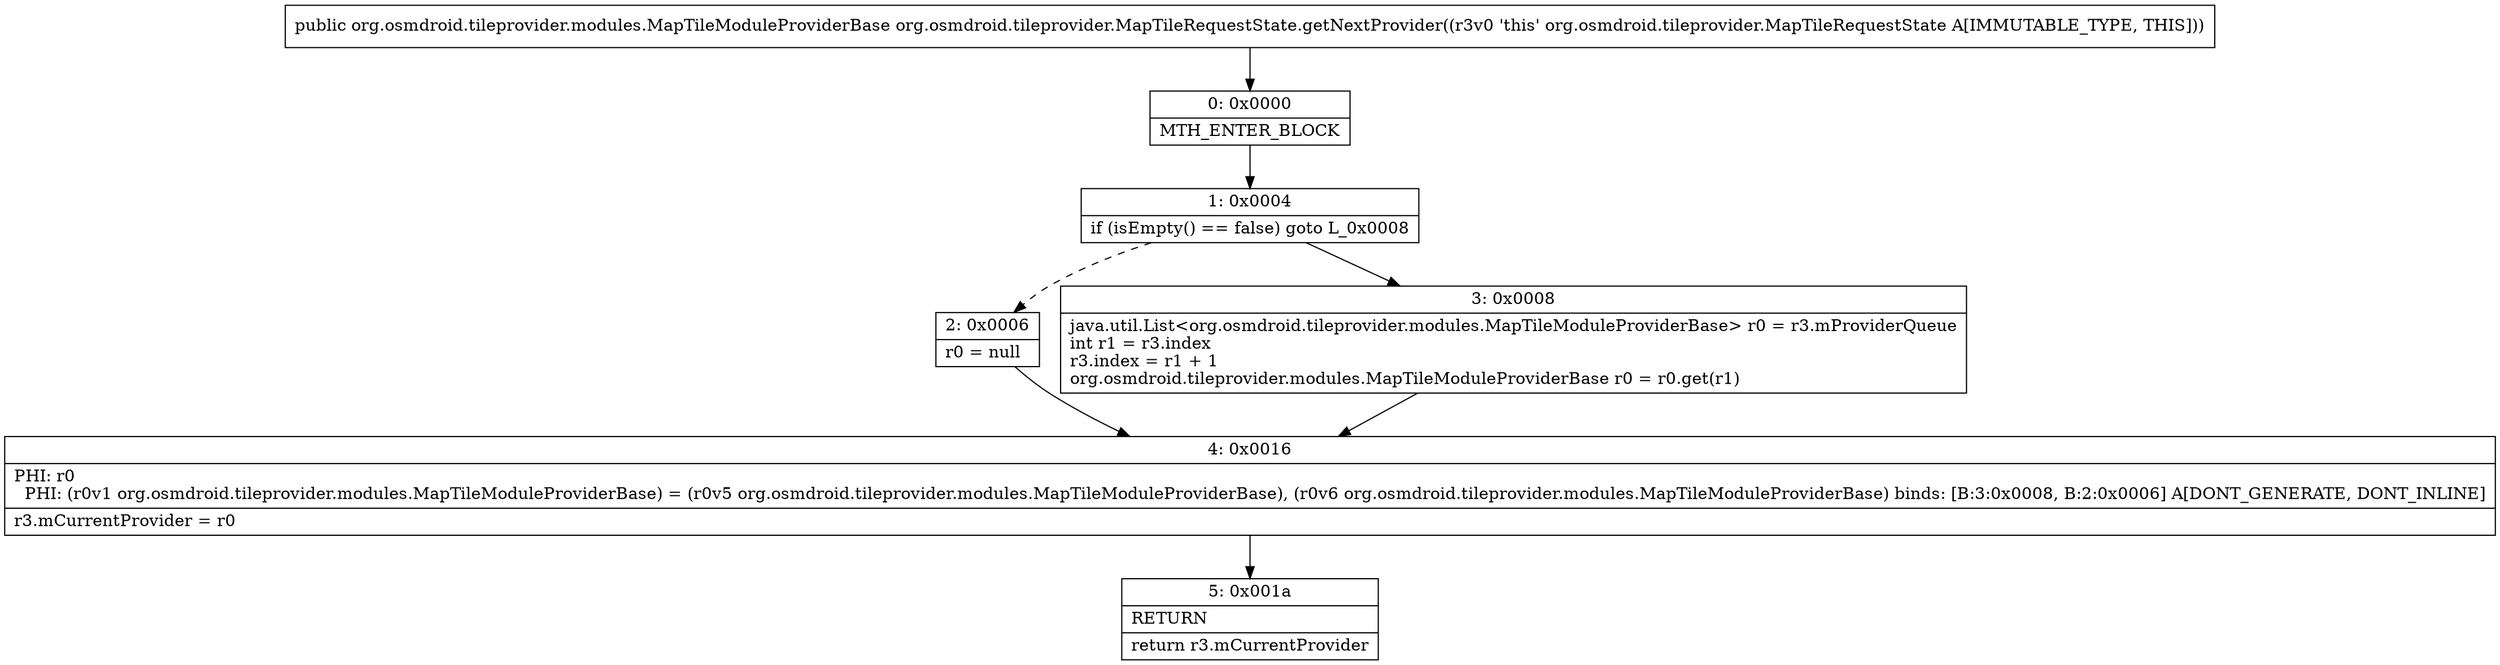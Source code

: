 digraph "CFG fororg.osmdroid.tileprovider.MapTileRequestState.getNextProvider()Lorg\/osmdroid\/tileprovider\/modules\/MapTileModuleProviderBase;" {
Node_0 [shape=record,label="{0\:\ 0x0000|MTH_ENTER_BLOCK\l}"];
Node_1 [shape=record,label="{1\:\ 0x0004|if (isEmpty() == false) goto L_0x0008\l}"];
Node_2 [shape=record,label="{2\:\ 0x0006|r0 = null\l}"];
Node_3 [shape=record,label="{3\:\ 0x0008|java.util.List\<org.osmdroid.tileprovider.modules.MapTileModuleProviderBase\> r0 = r3.mProviderQueue\lint r1 = r3.index\lr3.index = r1 + 1\lorg.osmdroid.tileprovider.modules.MapTileModuleProviderBase r0 = r0.get(r1)\l}"];
Node_4 [shape=record,label="{4\:\ 0x0016|PHI: r0 \l  PHI: (r0v1 org.osmdroid.tileprovider.modules.MapTileModuleProviderBase) = (r0v5 org.osmdroid.tileprovider.modules.MapTileModuleProviderBase), (r0v6 org.osmdroid.tileprovider.modules.MapTileModuleProviderBase) binds: [B:3:0x0008, B:2:0x0006] A[DONT_GENERATE, DONT_INLINE]\l|r3.mCurrentProvider = r0\l}"];
Node_5 [shape=record,label="{5\:\ 0x001a|RETURN\l|return r3.mCurrentProvider\l}"];
MethodNode[shape=record,label="{public org.osmdroid.tileprovider.modules.MapTileModuleProviderBase org.osmdroid.tileprovider.MapTileRequestState.getNextProvider((r3v0 'this' org.osmdroid.tileprovider.MapTileRequestState A[IMMUTABLE_TYPE, THIS])) }"];
MethodNode -> Node_0;
Node_0 -> Node_1;
Node_1 -> Node_2[style=dashed];
Node_1 -> Node_3;
Node_2 -> Node_4;
Node_3 -> Node_4;
Node_4 -> Node_5;
}

